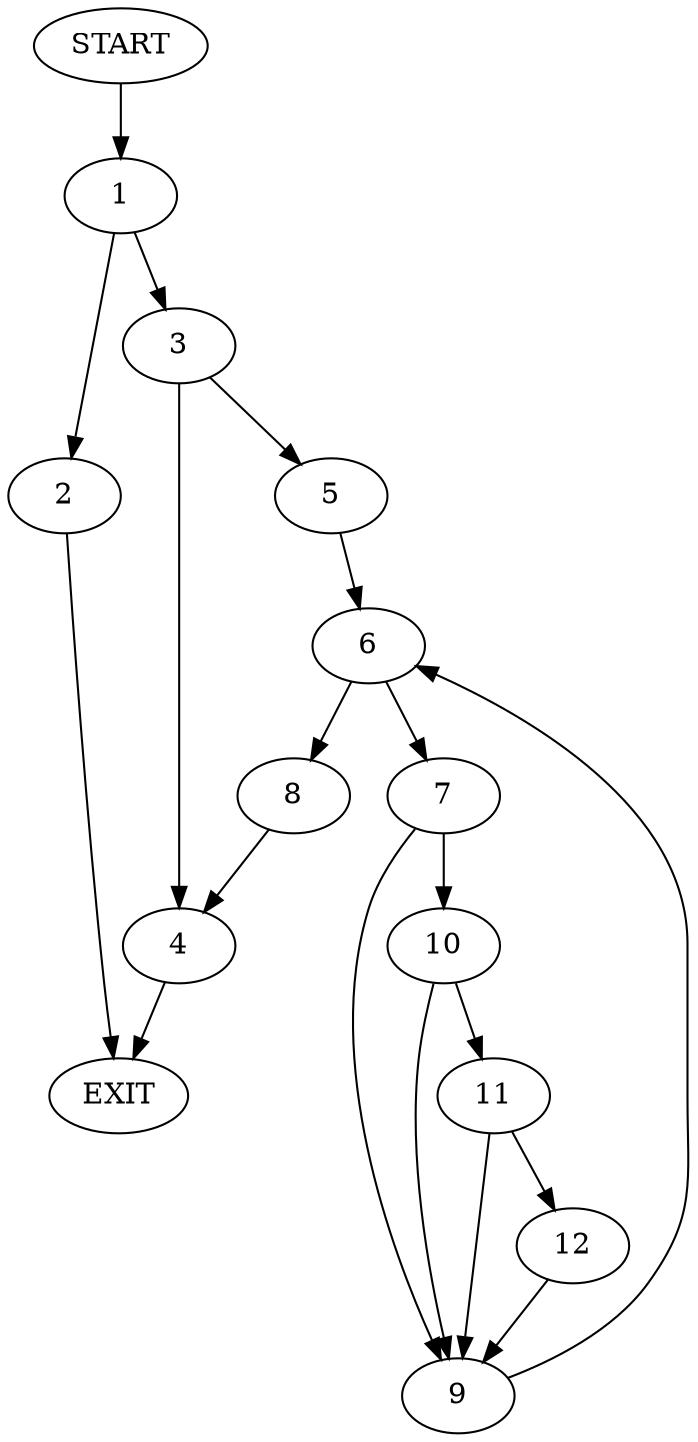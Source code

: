 digraph {
0 [label="START"]
13 [label="EXIT"]
0 -> 1
1 -> 2
1 -> 3
3 -> 4
3 -> 5
2 -> 13
4 -> 13
5 -> 6
6 -> 7
6 -> 8
7 -> 9
7 -> 10
8 -> 4
10 -> 11
10 -> 9
9 -> 6
11 -> 9
11 -> 12
12 -> 9
}
